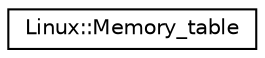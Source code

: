digraph "Graphical Class Hierarchy"
{
 // INTERACTIVE_SVG=YES
  edge [fontname="Helvetica",fontsize="10",labelfontname="Helvetica",labelfontsize="10"];
  node [fontname="Helvetica",fontsize="10",shape=record];
  rankdir="LR";
  Node1 [label="Linux::Memory_table",height=0.2,width=0.4,color="black", fillcolor="white", style="filled",URL="$classLinux_1_1Memory__table.html"];
}
